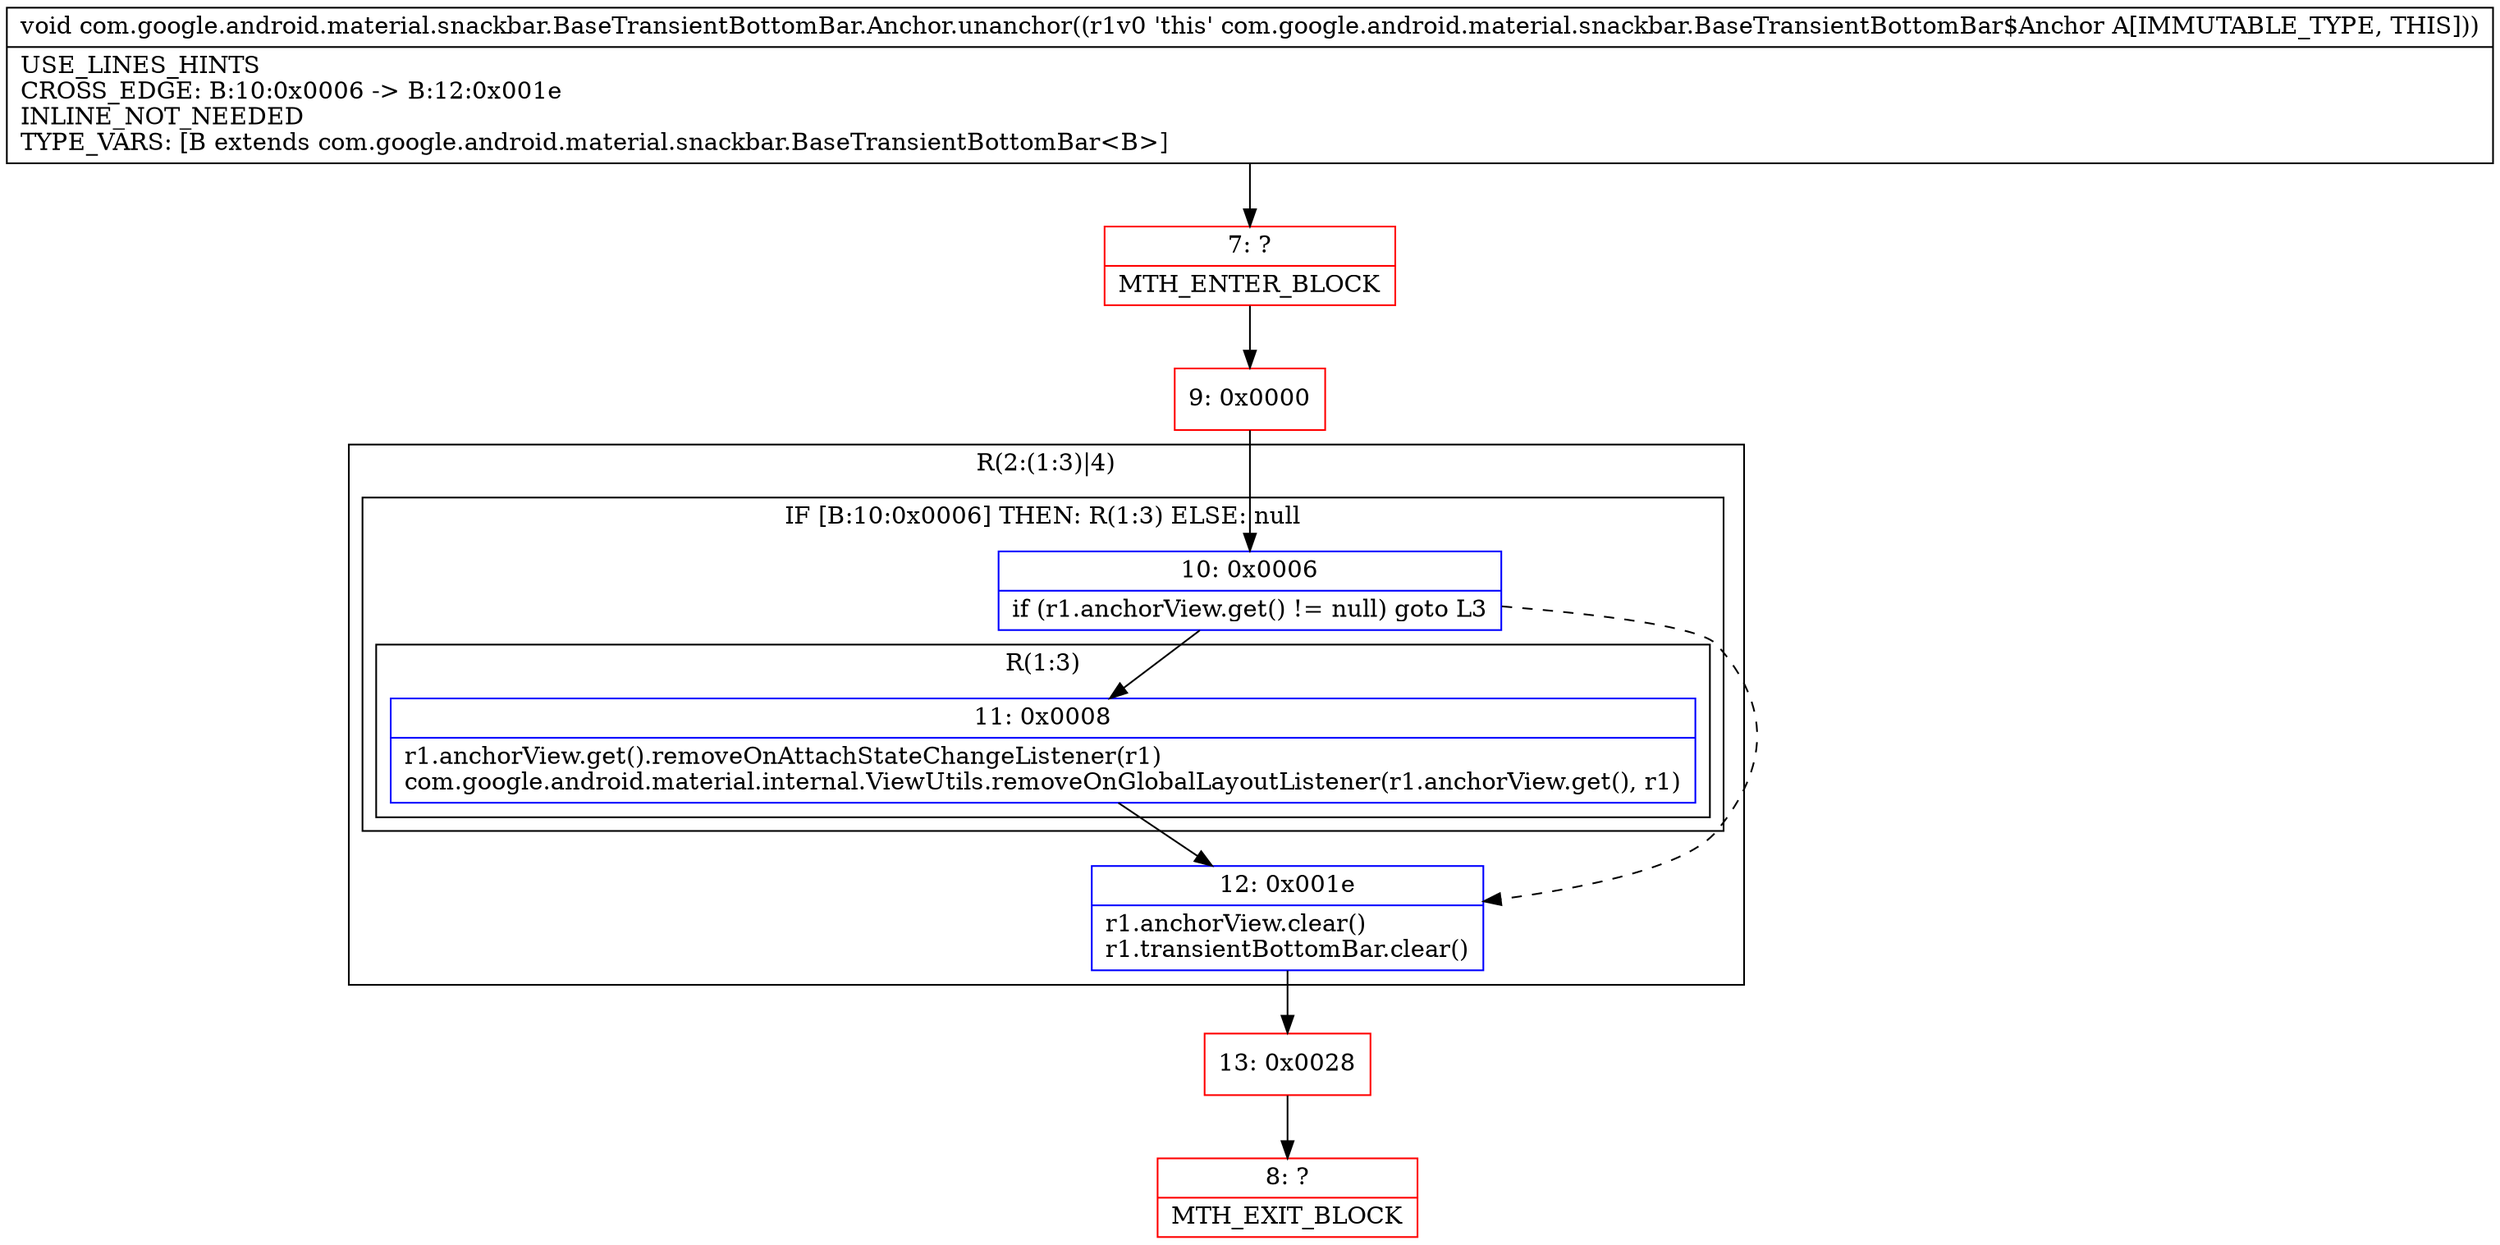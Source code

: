 digraph "CFG forcom.google.android.material.snackbar.BaseTransientBottomBar.Anchor.unanchor()V" {
subgraph cluster_Region_584046302 {
label = "R(2:(1:3)|4)";
node [shape=record,color=blue];
subgraph cluster_IfRegion_1753606752 {
label = "IF [B:10:0x0006] THEN: R(1:3) ELSE: null";
node [shape=record,color=blue];
Node_10 [shape=record,label="{10\:\ 0x0006|if (r1.anchorView.get() != null) goto L3\l}"];
subgraph cluster_Region_602880750 {
label = "R(1:3)";
node [shape=record,color=blue];
Node_11 [shape=record,label="{11\:\ 0x0008|r1.anchorView.get().removeOnAttachStateChangeListener(r1)\lcom.google.android.material.internal.ViewUtils.removeOnGlobalLayoutListener(r1.anchorView.get(), r1)\l}"];
}
}
Node_12 [shape=record,label="{12\:\ 0x001e|r1.anchorView.clear()\lr1.transientBottomBar.clear()\l}"];
}
Node_7 [shape=record,color=red,label="{7\:\ ?|MTH_ENTER_BLOCK\l}"];
Node_9 [shape=record,color=red,label="{9\:\ 0x0000}"];
Node_13 [shape=record,color=red,label="{13\:\ 0x0028}"];
Node_8 [shape=record,color=red,label="{8\:\ ?|MTH_EXIT_BLOCK\l}"];
MethodNode[shape=record,label="{void com.google.android.material.snackbar.BaseTransientBottomBar.Anchor.unanchor((r1v0 'this' com.google.android.material.snackbar.BaseTransientBottomBar$Anchor A[IMMUTABLE_TYPE, THIS]))  | USE_LINES_HINTS\lCROSS_EDGE: B:10:0x0006 \-\> B:12:0x001e\lINLINE_NOT_NEEDED\lTYPE_VARS: [B extends com.google.android.material.snackbar.BaseTransientBottomBar\<B\>]\l}"];
MethodNode -> Node_7;Node_10 -> Node_11;
Node_10 -> Node_12[style=dashed];
Node_11 -> Node_12;
Node_12 -> Node_13;
Node_7 -> Node_9;
Node_9 -> Node_10;
Node_13 -> Node_8;
}

